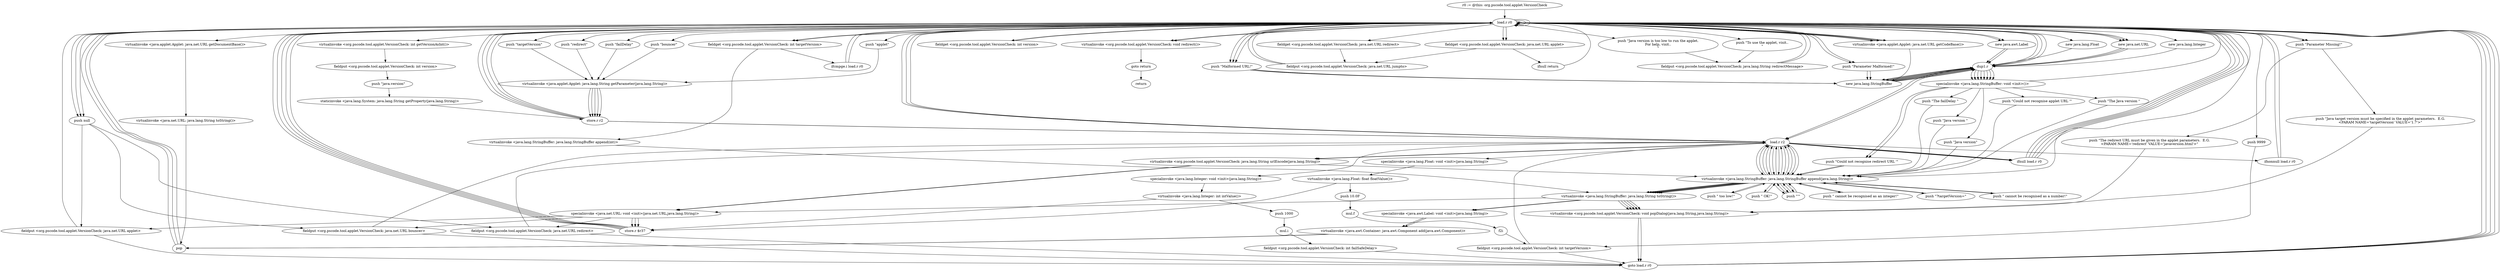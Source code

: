 digraph "" {
    "r0 := @this: org.pscode.tool.applet.VersionCheck"
    "load.r r0"
    "r0 := @this: org.pscode.tool.applet.VersionCheck"->"load.r r0";
    "virtualinvoke <java.applet.Applet: java.net.URL getDocumentBase()>"
    "load.r r0"->"virtualinvoke <java.applet.Applet: java.net.URL getDocumentBase()>";
    "virtualinvoke <java.net.URL: java.lang.String toString()>"
    "virtualinvoke <java.applet.Applet: java.net.URL getDocumentBase()>"->"virtualinvoke <java.net.URL: java.lang.String toString()>";
    "pop"
    "virtualinvoke <java.net.URL: java.lang.String toString()>"->"pop";
    "pop"->"load.r r0";
    "push \"targetVersion\""
    "load.r r0"->"push \"targetVersion\"";
    "virtualinvoke <java.applet.Applet: java.lang.String getParameter(java.lang.String)>"
    "push \"targetVersion\""->"virtualinvoke <java.applet.Applet: java.lang.String getParameter(java.lang.String)>";
    "store.r r2"
    "virtualinvoke <java.applet.Applet: java.lang.String getParameter(java.lang.String)>"->"store.r r2";
    "store.r r2"->"load.r r0";
    "push 9999"
    "load.r r0"->"push 9999";
    "fieldput <org.pscode.tool.applet.VersionCheck: int targetVersion>"
    "push 9999"->"fieldput <org.pscode.tool.applet.VersionCheck: int targetVersion>";
    "load.r r2"
    "fieldput <org.pscode.tool.applet.VersionCheck: int targetVersion>"->"load.r r2";
    "ifnull load.r r0"
    "load.r r2"->"ifnull load.r r0";
    "ifnull load.r r0"->"load.r r0";
    "new java.lang.Float"
    "load.r r0"->"new java.lang.Float";
    "dup1.r"
    "new java.lang.Float"->"dup1.r";
    "dup1.r"->"load.r r2";
    "specialinvoke <java.lang.Float: void <init>(java.lang.String)>"
    "load.r r2"->"specialinvoke <java.lang.Float: void <init>(java.lang.String)>";
    "virtualinvoke <java.lang.Float: float floatValue()>"
    "specialinvoke <java.lang.Float: void <init>(java.lang.String)>"->"virtualinvoke <java.lang.Float: float floatValue()>";
    "push 10.0F"
    "virtualinvoke <java.lang.Float: float floatValue()>"->"push 10.0F";
    "mul.f"
    "push 10.0F"->"mul.f";
    "f2i"
    "mul.f"->"f2i";
    "f2i"->"fieldput <org.pscode.tool.applet.VersionCheck: int targetVersion>";
    "goto load.r r0"
    "fieldput <org.pscode.tool.applet.VersionCheck: int targetVersion>"->"goto load.r r0";
    "goto load.r r0"->"load.r r0";
    "push \"redirect\""
    "load.r r0"->"push \"redirect\"";
    "push \"redirect\""->"virtualinvoke <java.applet.Applet: java.lang.String getParameter(java.lang.String)>";
    "virtualinvoke <java.applet.Applet: java.lang.String getParameter(java.lang.String)>"->"store.r r2";
    "store.r r2"->"load.r r0";
    "push null"
    "load.r r0"->"push null";
    "fieldput <org.pscode.tool.applet.VersionCheck: java.net.URL redirect>"
    "push null"->"fieldput <org.pscode.tool.applet.VersionCheck: java.net.URL redirect>";
    "fieldput <org.pscode.tool.applet.VersionCheck: java.net.URL redirect>"->"load.r r2";
    "ifnonnull load.r r0"
    "load.r r2"->"ifnonnull load.r r0";
    "ifnonnull load.r r0"->"load.r r0";
    "push \"Parameter Missing!\""
    "load.r r0"->"push \"Parameter Missing!\"";
    "push \"The redirect URL must be given in the applet parameters.  E.G.\n<PARAM NAME=\'redirect\' VALUE=\'javaversion.html\'>\""
    "push \"Parameter Missing!\""->"push \"The redirect URL must be given in the applet parameters.  E.G.\n<PARAM NAME=\'redirect\' VALUE=\'javaversion.html\'>\"";
    "virtualinvoke <org.pscode.tool.applet.VersionCheck: void popDialog(java.lang.String,java.lang.String)>"
    "push \"The redirect URL must be given in the applet parameters.  E.G.\n<PARAM NAME=\'redirect\' VALUE=\'javaversion.html\'>\""->"virtualinvoke <org.pscode.tool.applet.VersionCheck: void popDialog(java.lang.String,java.lang.String)>";
    "virtualinvoke <org.pscode.tool.applet.VersionCheck: void popDialog(java.lang.String,java.lang.String)>"->"goto load.r r0";
    "goto load.r r0"->"load.r r0";
    "load.r r0"->"push null";
    "fieldput <org.pscode.tool.applet.VersionCheck: java.net.URL applet>"
    "push null"->"fieldput <org.pscode.tool.applet.VersionCheck: java.net.URL applet>";
    "fieldput <org.pscode.tool.applet.VersionCheck: java.net.URL applet>"->"load.r r0";
    "push \"applet\""
    "load.r r0"->"push \"applet\"";
    "push \"applet\""->"virtualinvoke <java.applet.Applet: java.lang.String getParameter(java.lang.String)>";
    "virtualinvoke <java.applet.Applet: java.lang.String getParameter(java.lang.String)>"->"store.r r2";
    "store.r r2"->"load.r r2";
    "load.r r2"->"ifnull load.r r0";
    "ifnull load.r r0"->"load.r r0";
    "new java.net.URL"
    "load.r r0"->"new java.net.URL";
    "new java.net.URL"->"dup1.r";
    "dup1.r"->"load.r r0";
    "virtualinvoke <java.applet.Applet: java.net.URL getCodeBase()>"
    "load.r r0"->"virtualinvoke <java.applet.Applet: java.net.URL getCodeBase()>";
    "virtualinvoke <java.applet.Applet: java.net.URL getCodeBase()>"->"load.r r0";
    "load.r r0"->"load.r r2";
    "virtualinvoke <org.pscode.tool.applet.VersionCheck: java.lang.String urlEncode(java.lang.String)>"
    "load.r r2"->"virtualinvoke <org.pscode.tool.applet.VersionCheck: java.lang.String urlEncode(java.lang.String)>";
    "specialinvoke <java.net.URL: void <init>(java.net.URL,java.lang.String)>"
    "virtualinvoke <org.pscode.tool.applet.VersionCheck: java.lang.String urlEncode(java.lang.String)>"->"specialinvoke <java.net.URL: void <init>(java.net.URL,java.lang.String)>";
    "specialinvoke <java.net.URL: void <init>(java.net.URL,java.lang.String)>"->"fieldput <org.pscode.tool.applet.VersionCheck: java.net.URL applet>";
    "fieldput <org.pscode.tool.applet.VersionCheck: java.net.URL applet>"->"goto load.r r0";
    "goto load.r r0"->"load.r r0";
    "push \"failDelay\""
    "load.r r0"->"push \"failDelay\"";
    "push \"failDelay\""->"virtualinvoke <java.applet.Applet: java.lang.String getParameter(java.lang.String)>";
    "virtualinvoke <java.applet.Applet: java.lang.String getParameter(java.lang.String)>"->"store.r r2";
    "store.r r2"->"load.r r2";
    "load.r r2"->"ifnull load.r r0";
    "ifnull load.r r0"->"load.r r0";
    "new java.lang.Integer"
    "load.r r0"->"new java.lang.Integer";
    "new java.lang.Integer"->"dup1.r";
    "dup1.r"->"load.r r2";
    "specialinvoke <java.lang.Integer: void <init>(java.lang.String)>"
    "load.r r2"->"specialinvoke <java.lang.Integer: void <init>(java.lang.String)>";
    "virtualinvoke <java.lang.Integer: int intValue()>"
    "specialinvoke <java.lang.Integer: void <init>(java.lang.String)>"->"virtualinvoke <java.lang.Integer: int intValue()>";
    "push 1000"
    "virtualinvoke <java.lang.Integer: int intValue()>"->"push 1000";
    "mul.i"
    "push 1000"->"mul.i";
    "fieldput <org.pscode.tool.applet.VersionCheck: int failSafeDelay>"
    "mul.i"->"fieldput <org.pscode.tool.applet.VersionCheck: int failSafeDelay>";
    "fieldput <org.pscode.tool.applet.VersionCheck: int failSafeDelay>"->"goto load.r r0";
    "goto load.r r0"->"load.r r0";
    "push \"bouncer\""
    "load.r r0"->"push \"bouncer\"";
    "push \"bouncer\""->"virtualinvoke <java.applet.Applet: java.lang.String getParameter(java.lang.String)>";
    "virtualinvoke <java.applet.Applet: java.lang.String getParameter(java.lang.String)>"->"store.r r2";
    "store.r r2"->"load.r r0";
    "load.r r0"->"push null";
    "fieldput <org.pscode.tool.applet.VersionCheck: java.net.URL bouncer>"
    "push null"->"fieldput <org.pscode.tool.applet.VersionCheck: java.net.URL bouncer>";
    "fieldput <org.pscode.tool.applet.VersionCheck: java.net.URL bouncer>"->"load.r r2";
    "load.r r2"->"ifnull load.r r0";
    "ifnull load.r r0"->"load.r r0";
    "load.r r0"->"new java.net.URL";
    "new java.net.URL"->"dup1.r";
    "dup1.r"->"load.r r0";
    "load.r r0"->"virtualinvoke <java.applet.Applet: java.net.URL getCodeBase()>";
    "virtualinvoke <java.applet.Applet: java.net.URL getCodeBase()>"->"load.r r0";
    "load.r r0"->"load.r r2";
    "load.r r2"->"virtualinvoke <org.pscode.tool.applet.VersionCheck: java.lang.String urlEncode(java.lang.String)>";
    "virtualinvoke <org.pscode.tool.applet.VersionCheck: java.lang.String urlEncode(java.lang.String)>"->"specialinvoke <java.net.URL: void <init>(java.net.URL,java.lang.String)>";
    "specialinvoke <java.net.URL: void <init>(java.net.URL,java.lang.String)>"->"fieldput <org.pscode.tool.applet.VersionCheck: java.net.URL bouncer>";
    "fieldput <org.pscode.tool.applet.VersionCheck: java.net.URL bouncer>"->"goto load.r r0";
    "goto load.r r0"->"load.r r0";
    "load.r r0"->"load.r r0";
    "virtualinvoke <org.pscode.tool.applet.VersionCheck: int getVersionAsInt()>"
    "load.r r0"->"virtualinvoke <org.pscode.tool.applet.VersionCheck: int getVersionAsInt()>";
    "fieldput <org.pscode.tool.applet.VersionCheck: int version>"
    "virtualinvoke <org.pscode.tool.applet.VersionCheck: int getVersionAsInt()>"->"fieldput <org.pscode.tool.applet.VersionCheck: int version>";
    "push \"java.version\""
    "fieldput <org.pscode.tool.applet.VersionCheck: int version>"->"push \"java.version\"";
    "staticinvoke <java.lang.System: java.lang.String getProperty(java.lang.String)>"
    "push \"java.version\""->"staticinvoke <java.lang.System: java.lang.String getProperty(java.lang.String)>";
    "staticinvoke <java.lang.System: java.lang.String getProperty(java.lang.String)>"->"store.r r2";
    "store.r r2"->"load.r r0";
    "fieldget <org.pscode.tool.applet.VersionCheck: int version>"
    "load.r r0"->"fieldget <org.pscode.tool.applet.VersionCheck: int version>";
    "fieldget <org.pscode.tool.applet.VersionCheck: int version>"->"load.r r0";
    "fieldget <org.pscode.tool.applet.VersionCheck: int targetVersion>"
    "load.r r0"->"fieldget <org.pscode.tool.applet.VersionCheck: int targetVersion>";
    "ifcmpge.i load.r r0"
    "fieldget <org.pscode.tool.applet.VersionCheck: int targetVersion>"->"ifcmpge.i load.r r0";
    "ifcmpge.i load.r r0"->"load.r r0";
    "new java.awt.Label"
    "load.r r0"->"new java.awt.Label";
    "new java.awt.Label"->"dup1.r";
    "new java.lang.StringBuffer"
    "dup1.r"->"new java.lang.StringBuffer";
    "new java.lang.StringBuffer"->"dup1.r";
    "specialinvoke <java.lang.StringBuffer: void <init>()>"
    "dup1.r"->"specialinvoke <java.lang.StringBuffer: void <init>()>";
    "push \"Java version \""
    "specialinvoke <java.lang.StringBuffer: void <init>()>"->"push \"Java version \"";
    "virtualinvoke <java.lang.StringBuffer: java.lang.StringBuffer append(java.lang.String)>"
    "push \"Java version \""->"virtualinvoke <java.lang.StringBuffer: java.lang.StringBuffer append(java.lang.String)>";
    "virtualinvoke <java.lang.StringBuffer: java.lang.StringBuffer append(java.lang.String)>"->"load.r r2";
    "load.r r2"->"virtualinvoke <java.lang.StringBuffer: java.lang.StringBuffer append(java.lang.String)>";
    "push \" too low!\""
    "virtualinvoke <java.lang.StringBuffer: java.lang.StringBuffer append(java.lang.String)>"->"push \" too low!\"";
    "push \" too low!\""->"virtualinvoke <java.lang.StringBuffer: java.lang.StringBuffer append(java.lang.String)>";
    "virtualinvoke <java.lang.StringBuffer: java.lang.String toString()>"
    "virtualinvoke <java.lang.StringBuffer: java.lang.StringBuffer append(java.lang.String)>"->"virtualinvoke <java.lang.StringBuffer: java.lang.String toString()>";
    "specialinvoke <java.awt.Label: void <init>(java.lang.String)>"
    "virtualinvoke <java.lang.StringBuffer: java.lang.String toString()>"->"specialinvoke <java.awt.Label: void <init>(java.lang.String)>";
    "virtualinvoke <java.awt.Container: java.awt.Component add(java.awt.Component)>"
    "specialinvoke <java.awt.Label: void <init>(java.lang.String)>"->"virtualinvoke <java.awt.Container: java.awt.Component add(java.awt.Component)>";
    "virtualinvoke <java.awt.Container: java.awt.Component add(java.awt.Component)>"->"pop";
    "pop"->"load.r r0";
    "load.r r0"->"load.r r0";
    "fieldget <org.pscode.tool.applet.VersionCheck: java.net.URL redirect>"
    "load.r r0"->"fieldget <org.pscode.tool.applet.VersionCheck: java.net.URL redirect>";
    "fieldput <org.pscode.tool.applet.VersionCheck: java.net.URL jumpto>"
    "fieldget <org.pscode.tool.applet.VersionCheck: java.net.URL redirect>"->"fieldput <org.pscode.tool.applet.VersionCheck: java.net.URL jumpto>";
    "fieldput <org.pscode.tool.applet.VersionCheck: java.net.URL jumpto>"->"load.r r0";
    "push \"Java version is too low to run the applet.\nFor help, visit..\n\""
    "load.r r0"->"push \"Java version is too low to run the applet.\nFor help, visit..\n\"";
    "fieldput <org.pscode.tool.applet.VersionCheck: java.lang.String redirectMessage>"
    "push \"Java version is too low to run the applet.\nFor help, visit..\n\""->"fieldput <org.pscode.tool.applet.VersionCheck: java.lang.String redirectMessage>";
    "fieldput <org.pscode.tool.applet.VersionCheck: java.lang.String redirectMessage>"->"load.r r0";
    "virtualinvoke <org.pscode.tool.applet.VersionCheck: void redirect()>"
    "load.r r0"->"virtualinvoke <org.pscode.tool.applet.VersionCheck: void redirect()>";
    "goto return"
    "virtualinvoke <org.pscode.tool.applet.VersionCheck: void redirect()>"->"goto return";
    "return"
    "goto return"->"return";
    "ifcmpge.i load.r r0"->"load.r r0";
    "load.r r0"->"new java.awt.Label";
    "new java.awt.Label"->"dup1.r";
    "dup1.r"->"new java.lang.StringBuffer";
    "new java.lang.StringBuffer"->"dup1.r";
    "dup1.r"->"specialinvoke <java.lang.StringBuffer: void <init>()>";
    "push \"Java version\""
    "specialinvoke <java.lang.StringBuffer: void <init>()>"->"push \"Java version\"";
    "push \"Java version\""->"virtualinvoke <java.lang.StringBuffer: java.lang.StringBuffer append(java.lang.String)>";
    "virtualinvoke <java.lang.StringBuffer: java.lang.StringBuffer append(java.lang.String)>"->"load.r r2";
    "load.r r2"->"virtualinvoke <java.lang.StringBuffer: java.lang.StringBuffer append(java.lang.String)>";
    "push \" OK!\""
    "virtualinvoke <java.lang.StringBuffer: java.lang.StringBuffer append(java.lang.String)>"->"push \" OK!\"";
    "push \" OK!\""->"virtualinvoke <java.lang.StringBuffer: java.lang.StringBuffer append(java.lang.String)>";
    "virtualinvoke <java.lang.StringBuffer: java.lang.StringBuffer append(java.lang.String)>"->"virtualinvoke <java.lang.StringBuffer: java.lang.String toString()>";
    "virtualinvoke <java.lang.StringBuffer: java.lang.String toString()>"->"specialinvoke <java.awt.Label: void <init>(java.lang.String)>";
    "specialinvoke <java.awt.Label: void <init>(java.lang.String)>"->"virtualinvoke <java.awt.Container: java.awt.Component add(java.awt.Component)>";
    "virtualinvoke <java.awt.Container: java.awt.Component add(java.awt.Component)>"->"pop";
    "pop"->"load.r r0";
    "fieldget <org.pscode.tool.applet.VersionCheck: java.net.URL applet>"
    "load.r r0"->"fieldget <org.pscode.tool.applet.VersionCheck: java.net.URL applet>";
    "ifnull return"
    "fieldget <org.pscode.tool.applet.VersionCheck: java.net.URL applet>"->"ifnull return";
    "ifnull return"->"load.r r0";
    "load.r r0"->"load.r r0";
    "load.r r0"->"fieldget <org.pscode.tool.applet.VersionCheck: java.net.URL applet>";
    "fieldget <org.pscode.tool.applet.VersionCheck: java.net.URL applet>"->"fieldput <org.pscode.tool.applet.VersionCheck: java.net.URL jumpto>";
    "fieldput <org.pscode.tool.applet.VersionCheck: java.net.URL jumpto>"->"load.r r0";
    "push \"To use the applet, visit..\n\""
    "load.r r0"->"push \"To use the applet, visit..\n\"";
    "push \"To use the applet, visit..\n\""->"fieldput <org.pscode.tool.applet.VersionCheck: java.lang.String redirectMessage>";
    "fieldput <org.pscode.tool.applet.VersionCheck: java.lang.String redirectMessage>"->"load.r r0";
    "load.r r0"->"virtualinvoke <org.pscode.tool.applet.VersionCheck: void redirect()>";
    "store.r $r37"
    "specialinvoke <java.net.URL: void <init>(java.net.URL,java.lang.String)>"->"store.r $r37";
    "store.r $r37"->"load.r r0";
    "push \"Malformed URL!\""
    "load.r r0"->"push \"Malformed URL!\"";
    "push \"Malformed URL!\""->"new java.lang.StringBuffer";
    "new java.lang.StringBuffer"->"dup1.r";
    "dup1.r"->"specialinvoke <java.lang.StringBuffer: void <init>()>";
    "push \"Could not recognise redirect URL \'\""
    "specialinvoke <java.lang.StringBuffer: void <init>()>"->"push \"Could not recognise redirect URL \'\"";
    "push \"Could not recognise redirect URL \'\""->"virtualinvoke <java.lang.StringBuffer: java.lang.StringBuffer append(java.lang.String)>";
    "virtualinvoke <java.lang.StringBuffer: java.lang.StringBuffer append(java.lang.String)>"->"load.r r2";
    "load.r r2"->"virtualinvoke <java.lang.StringBuffer: java.lang.StringBuffer append(java.lang.String)>";
    "push \"\'\""
    "virtualinvoke <java.lang.StringBuffer: java.lang.StringBuffer append(java.lang.String)>"->"push \"\'\"";
    "push \"\'\""->"virtualinvoke <java.lang.StringBuffer: java.lang.StringBuffer append(java.lang.String)>";
    "virtualinvoke <java.lang.StringBuffer: java.lang.StringBuffer append(java.lang.String)>"->"virtualinvoke <java.lang.StringBuffer: java.lang.String toString()>";
    "virtualinvoke <java.lang.StringBuffer: java.lang.String toString()>"->"virtualinvoke <org.pscode.tool.applet.VersionCheck: void popDialog(java.lang.String,java.lang.String)>";
    "virtualinvoke <java.lang.Integer: int intValue()>"->"store.r $r37";
    "store.r $r37"->"load.r r0";
    "push \"Parameter Malformed!\""
    "load.r r0"->"push \"Parameter Malformed!\"";
    "push \"Parameter Malformed!\""->"new java.lang.StringBuffer";
    "new java.lang.StringBuffer"->"dup1.r";
    "dup1.r"->"specialinvoke <java.lang.StringBuffer: void <init>()>";
    "push \"The failDelay \""
    "specialinvoke <java.lang.StringBuffer: void <init>()>"->"push \"The failDelay \"";
    "push \"The failDelay \""->"virtualinvoke <java.lang.StringBuffer: java.lang.StringBuffer append(java.lang.String)>";
    "virtualinvoke <java.lang.StringBuffer: java.lang.StringBuffer append(java.lang.String)>"->"load.r r2";
    "load.r r2"->"virtualinvoke <java.lang.StringBuffer: java.lang.StringBuffer append(java.lang.String)>";
    "push \" cannot be recognised as an integer!\""
    "virtualinvoke <java.lang.StringBuffer: java.lang.StringBuffer append(java.lang.String)>"->"push \" cannot be recognised as an integer!\"";
    "push \" cannot be recognised as an integer!\""->"virtualinvoke <java.lang.StringBuffer: java.lang.StringBuffer append(java.lang.String)>";
    "virtualinvoke <java.lang.StringBuffer: java.lang.StringBuffer append(java.lang.String)>"->"virtualinvoke <java.lang.StringBuffer: java.lang.String toString()>";
    "virtualinvoke <java.lang.StringBuffer: java.lang.String toString()>"->"virtualinvoke <org.pscode.tool.applet.VersionCheck: void popDialog(java.lang.String,java.lang.String)>";
    "specialinvoke <java.net.URL: void <init>(java.net.URL,java.lang.String)>"->"store.r $r37";
    "store.r $r37"->"load.r r0";
    "load.r r0"->"push \"Malformed URL!\"";
    "push \"Malformed URL!\""->"new java.lang.StringBuffer";
    "new java.lang.StringBuffer"->"dup1.r";
    "dup1.r"->"specialinvoke <java.lang.StringBuffer: void <init>()>";
    "push \"Could not recognise applet URL \'\""
    "specialinvoke <java.lang.StringBuffer: void <init>()>"->"push \"Could not recognise applet URL \'\"";
    "push \"Could not recognise applet URL \'\""->"virtualinvoke <java.lang.StringBuffer: java.lang.StringBuffer append(java.lang.String)>";
    "virtualinvoke <java.lang.StringBuffer: java.lang.StringBuffer append(java.lang.String)>"->"load.r r2";
    "load.r r2"->"virtualinvoke <java.lang.StringBuffer: java.lang.StringBuffer append(java.lang.String)>";
    "virtualinvoke <java.lang.StringBuffer: java.lang.StringBuffer append(java.lang.String)>"->"push \"\'\"";
    "push \"\'\""->"virtualinvoke <java.lang.StringBuffer: java.lang.StringBuffer append(java.lang.String)>";
    "virtualinvoke <java.lang.StringBuffer: java.lang.StringBuffer append(java.lang.String)>"->"virtualinvoke <java.lang.StringBuffer: java.lang.String toString()>";
    "virtualinvoke <java.lang.StringBuffer: java.lang.String toString()>"->"virtualinvoke <org.pscode.tool.applet.VersionCheck: void popDialog(java.lang.String,java.lang.String)>";
    "ifnonnull load.r r0"->"load.r r0";
    "load.r r0"->"new java.net.URL";
    "new java.net.URL"->"dup1.r";
    "dup1.r"->"load.r r0";
    "load.r r0"->"virtualinvoke <java.applet.Applet: java.net.URL getCodeBase()>";
    "virtualinvoke <java.applet.Applet: java.net.URL getCodeBase()>"->"new java.lang.StringBuffer";
    "new java.lang.StringBuffer"->"dup1.r";
    "dup1.r"->"specialinvoke <java.lang.StringBuffer: void <init>()>";
    "specialinvoke <java.lang.StringBuffer: void <init>()>"->"load.r r0";
    "load.r r0"->"load.r r2";
    "load.r r2"->"virtualinvoke <org.pscode.tool.applet.VersionCheck: java.lang.String urlEncode(java.lang.String)>";
    "virtualinvoke <org.pscode.tool.applet.VersionCheck: java.lang.String urlEncode(java.lang.String)>"->"virtualinvoke <java.lang.StringBuffer: java.lang.StringBuffer append(java.lang.String)>";
    "push \"?targetVersion=\""
    "virtualinvoke <java.lang.StringBuffer: java.lang.StringBuffer append(java.lang.String)>"->"push \"?targetVersion=\"";
    "push \"?targetVersion=\""->"virtualinvoke <java.lang.StringBuffer: java.lang.StringBuffer append(java.lang.String)>";
    "virtualinvoke <java.lang.StringBuffer: java.lang.StringBuffer append(java.lang.String)>"->"load.r r0";
    "load.r r0"->"fieldget <org.pscode.tool.applet.VersionCheck: int targetVersion>";
    "virtualinvoke <java.lang.StringBuffer: java.lang.StringBuffer append(int)>"
    "fieldget <org.pscode.tool.applet.VersionCheck: int targetVersion>"->"virtualinvoke <java.lang.StringBuffer: java.lang.StringBuffer append(int)>";
    "virtualinvoke <java.lang.StringBuffer: java.lang.StringBuffer append(int)>"->"virtualinvoke <java.lang.StringBuffer: java.lang.String toString()>";
    "virtualinvoke <java.lang.StringBuffer: java.lang.String toString()>"->"specialinvoke <java.net.URL: void <init>(java.net.URL,java.lang.String)>";
    "specialinvoke <java.net.URL: void <init>(java.net.URL,java.lang.String)>"->"fieldput <org.pscode.tool.applet.VersionCheck: java.net.URL redirect>";
    "fieldput <org.pscode.tool.applet.VersionCheck: java.net.URL redirect>"->"goto load.r r0";
    "specialinvoke <java.net.URL: void <init>(java.net.URL,java.lang.String)>"->"store.r $r37";
    "store.r $r37"->"load.r r0";
    "load.r r0"->"push \"Malformed URL!\"";
    "push \"Malformed URL!\""->"new java.lang.StringBuffer";
    "new java.lang.StringBuffer"->"dup1.r";
    "dup1.r"->"specialinvoke <java.lang.StringBuffer: void <init>()>";
    "specialinvoke <java.lang.StringBuffer: void <init>()>"->"push \"Could not recognise redirect URL \'\"";
    "push \"Could not recognise redirect URL \'\""->"virtualinvoke <java.lang.StringBuffer: java.lang.StringBuffer append(java.lang.String)>";
    "virtualinvoke <java.lang.StringBuffer: java.lang.StringBuffer append(java.lang.String)>"->"load.r r2";
    "load.r r2"->"virtualinvoke <java.lang.StringBuffer: java.lang.StringBuffer append(java.lang.String)>";
    "virtualinvoke <java.lang.StringBuffer: java.lang.StringBuffer append(java.lang.String)>"->"push \"\'\"";
    "push \"\'\""->"virtualinvoke <java.lang.StringBuffer: java.lang.StringBuffer append(java.lang.String)>";
    "virtualinvoke <java.lang.StringBuffer: java.lang.StringBuffer append(java.lang.String)>"->"virtualinvoke <java.lang.StringBuffer: java.lang.String toString()>";
    "virtualinvoke <java.lang.StringBuffer: java.lang.String toString()>"->"virtualinvoke <org.pscode.tool.applet.VersionCheck: void popDialog(java.lang.String,java.lang.String)>";
    "virtualinvoke <java.lang.Float: float floatValue()>"->"store.r $r37";
    "store.r $r37"->"load.r r0";
    "load.r r0"->"push \"Parameter Malformed!\"";
    "push \"Parameter Malformed!\""->"new java.lang.StringBuffer";
    "new java.lang.StringBuffer"->"dup1.r";
    "dup1.r"->"specialinvoke <java.lang.StringBuffer: void <init>()>";
    "push \"The Java version \""
    "specialinvoke <java.lang.StringBuffer: void <init>()>"->"push \"The Java version \"";
    "push \"The Java version \""->"virtualinvoke <java.lang.StringBuffer: java.lang.StringBuffer append(java.lang.String)>";
    "virtualinvoke <java.lang.StringBuffer: java.lang.StringBuffer append(java.lang.String)>"->"load.r r2";
    "load.r r2"->"virtualinvoke <java.lang.StringBuffer: java.lang.StringBuffer append(java.lang.String)>";
    "push \" cannot be recognised as a number!\""
    "virtualinvoke <java.lang.StringBuffer: java.lang.StringBuffer append(java.lang.String)>"->"push \" cannot be recognised as a number!\"";
    "push \" cannot be recognised as a number!\""->"virtualinvoke <java.lang.StringBuffer: java.lang.StringBuffer append(java.lang.String)>";
    "virtualinvoke <java.lang.StringBuffer: java.lang.StringBuffer append(java.lang.String)>"->"virtualinvoke <java.lang.StringBuffer: java.lang.String toString()>";
    "virtualinvoke <java.lang.StringBuffer: java.lang.String toString()>"->"virtualinvoke <org.pscode.tool.applet.VersionCheck: void popDialog(java.lang.String,java.lang.String)>";
    "virtualinvoke <org.pscode.tool.applet.VersionCheck: void popDialog(java.lang.String,java.lang.String)>"->"goto load.r r0";
    "ifnull load.r r0"->"load.r r0";
    "load.r r0"->"push \"Parameter Missing!\"";
    "push \"Java target version must be specified in the applet parameters.  E.G.\n<PARAM NAME=\'targetVersion\' VALUE=\'1.7\'>\""
    "push \"Parameter Missing!\""->"push \"Java target version must be specified in the applet parameters.  E.G.\n<PARAM NAME=\'targetVersion\' VALUE=\'1.7\'>\"";
    "push \"Java target version must be specified in the applet parameters.  E.G.\n<PARAM NAME=\'targetVersion\' VALUE=\'1.7\'>\""->"virtualinvoke <org.pscode.tool.applet.VersionCheck: void popDialog(java.lang.String,java.lang.String)>";
}

